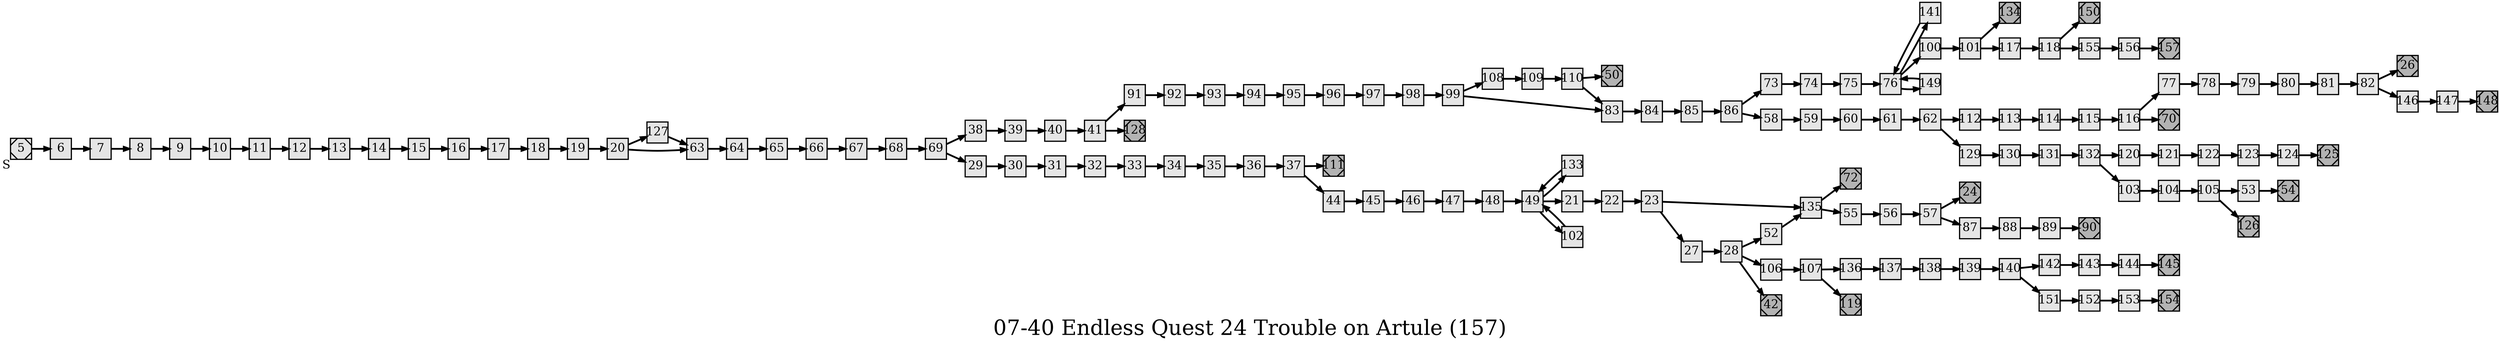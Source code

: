digraph g{
  graph [ label="07-40 Endless Quest 24 Trouble on Artule (157)" rankdir=LR, ordering=out, fontsize=36, nodesep="0.35", ranksep="0.45"];
  node  [shape=rect, penwidth=2, fontsize=20, style=filled, fillcolor=grey90, margin="0,0", labelfloat=true, regular=true, fixedsize=true];
  edge  [labelfloat=true, penwidth=3, fontsize=12];
  // ---;
  // group  : Katz;
  // id     :;
  // gbid   :;
  // series :;
  // title  :;
  // author :;
  // credit:;
  // - name : Rachael Grainger;
  // role : encoder;
  // date : 2017-08-24;
  // - name : Jeremy Douglass;
  // role : editor;
  // date : 2017-10-19;
  // render:;
  // - name   : small;
  // styles : gvStyles-small.txt;
  // engine : dot;
  // comment: >;
  
  // ---;
  
  // From | To | Label;
  
  5	[ xlabel="S", shape=Msquare, fontsize=20 ];
  5 -> 6;
  6 -> 7;
  7 -> 8;
  8 -> 9;
  9 -> 10;
  10 -> 11;
  11 -> 12;
  12 -> 13;
  13 -> 14;
  14 -> 15;
  15 -> 16;
  16 -> 17;
  17 -> 18;
  18 -> 19;
  19 -> 20;
  20 -> 127;
  20 -> 63;
  21 -> 22;
  22 -> 23;
  23 -> 135;
  23 -> 27;
  24	[ xlabel="E", shape=Msquare, fontsize=20, fillcolor=grey70, xlabel="" ];
  26	[ xlabel="E", shape=Msquare, fontsize=20, fillcolor=grey70, xlabel="" ];
  27 -> 28;
  28 -> 52;
  28 -> 106;
  28 -> 42;
  29 -> 30;
  30 -> 31;
  31 -> 32;
  32 -> 33;
  33 -> 34;
  34 -> 35;
  35 -> 36;
  36 -> 37;
  37 -> 111;
  37 -> 44;
  38 -> 39;
  39 -> 40;
  40 -> 41;
  41 -> 91;
  41 -> 128;
  42	[ xlabel="E", shape=Msquare, fontsize=20, fillcolor=grey70, xlabel="" ];
  44 -> 45;
  45 -> 46;
  46 -> 47;
  47 -> 48;
  48 -> 49;
  49 -> 133;
  49 -> 21;
  49 -> 102;
  50	[ xlabel="E", shape=Msquare, fontsize=20, fillcolor=grey70, xlabel="" ];
  52 -> 135;
  53 -> 54;
  54	[ xlabel="E", shape=Msquare, fontsize=20, fillcolor=grey70, xlabel="" ];
  55 -> 56;
  56 -> 57;
  57 -> 24;
  57 -> 87;
  58 -> 59;
  59 -> 60;
  60 -> 61;
  61 -> 62;
  62 -> 112;
  62 -> 129;
  63 -> 64;
  64 -> 65;
  65 -> 66;
  66 -> 67;
  67 -> 68;
  68 -> 69;
  69 -> 38;
  69 -> 29;
  70	[ xlabel="E", shape=Msquare, fontsize=20, fillcolor=grey70, xlabel="" ];
  72	[ xlabel="E", shape=Msquare, fontsize=20, fillcolor=grey70, xlabel="" ];
  73 -> 74;
  74 -> 75;
  75 -> 76;
  76 -> 141;
  76 -> 100;
  76 -> 149;
  77 -> 78;
  78 -> 79;
  79 -> 80;
  80 -> 81;
  81 -> 82;
  82 -> 26;
  82 -> 146;
  83 -> 84;
  84 -> 85;
  85 -> 86;
  86 -> 73;
  86 -> 58;
  87 -> 88;
  88 -> 89;
  89 -> 90;
  90	[ xlabel="E", shape=Msquare, fontsize=20, fillcolor=grey70, xlabel="" ];
  91 -> 92;
  92 -> 93;
  93 -> 94;
  94 -> 95;
  95 -> 96;
  96 -> 97;
  97 -> 98;
  98 -> 99;
  99 -> 108;
  99 -> 83;
  100 -> 101;
  101 -> 134;
  101 -> 117;
  102 -> 49;
  103 -> 104;
  104 -> 105;
  105 -> 53;
  105 -> 126;
  106 -> 107;
  107 -> 136;
  107 -> 119;
  108 -> 109;
  109 -> 110;
  110 -> 50;
  110 -> 83;
  111	[ xlabel="E", shape=Msquare, fontsize=20, fillcolor=grey70, xlabel="" ];
  112 -> 113;
  113 -> 114;
  114 -> 115;
  115 -> 116;
  116 -> 77;
  116 -> 70;
  117 -> 118;
  118 -> 150;
  118 -> 155;
  119	[ xlabel="E", shape=Msquare, fontsize=20, fillcolor=grey70, xlabel="" ];
  120 -> 121;
  121 -> 122;
  122 -> 123;
  123 -> 124;
  124 -> 125;
  125	[ xlabel="E", shape=Msquare, fontsize=20, fillcolor=grey70, xlabel="" ];
  126	[ xlabel="E", shape=Msquare, fontsize=20, fillcolor=grey70, xlabel="" ];
  127 -> 63;
  128	[ xlabel="E", shape=Msquare, fontsize=20, fillcolor=grey70, xlabel="" ];
  129 -> 130;
  130 -> 131;
  131 -> 132;
  132 -> 120;
  132 -> 103;
  133 -> 49;
  134	[ xlabel="E", shape=Msquare, fontsize=20, fillcolor=grey70, xlabel="" ];
  135 -> 72;
  135 -> 55;
  136 -> 137;
  137 -> 138;
  138 -> 139;
  139 -> 140;
  140 -> 142;
  140 -> 151;
  141 -> 76;
  142 -> 143;
  143 -> 144;
  144 -> 145;
  145	[ xlabel="E", shape=Msquare, fontsize=20, fillcolor=grey70, xlabel="" ];
  146 -> 147;
  147 -> 148;
  148	[ xlabel="E", shape=Msquare, fontsize=20, fillcolor=grey70, xlabel="" ];
  149 -> 76;
  150	[ xlabel="E", shape=Msquare, fontsize=20, fillcolor=grey70, xlabel="" ];
  151 -> 152;
  152 -> 153;
  153 -> 154;
  154	[ xlabel="E", shape=Msquare, fontsize=20, fillcolor=grey70, xlabel="" ];
  155 -> 156;
  156 -> 157;
  157	[ xlabel="E", shape=Msquare, fontsize=20, fillcolor=grey70, xlabel="" ];
}

